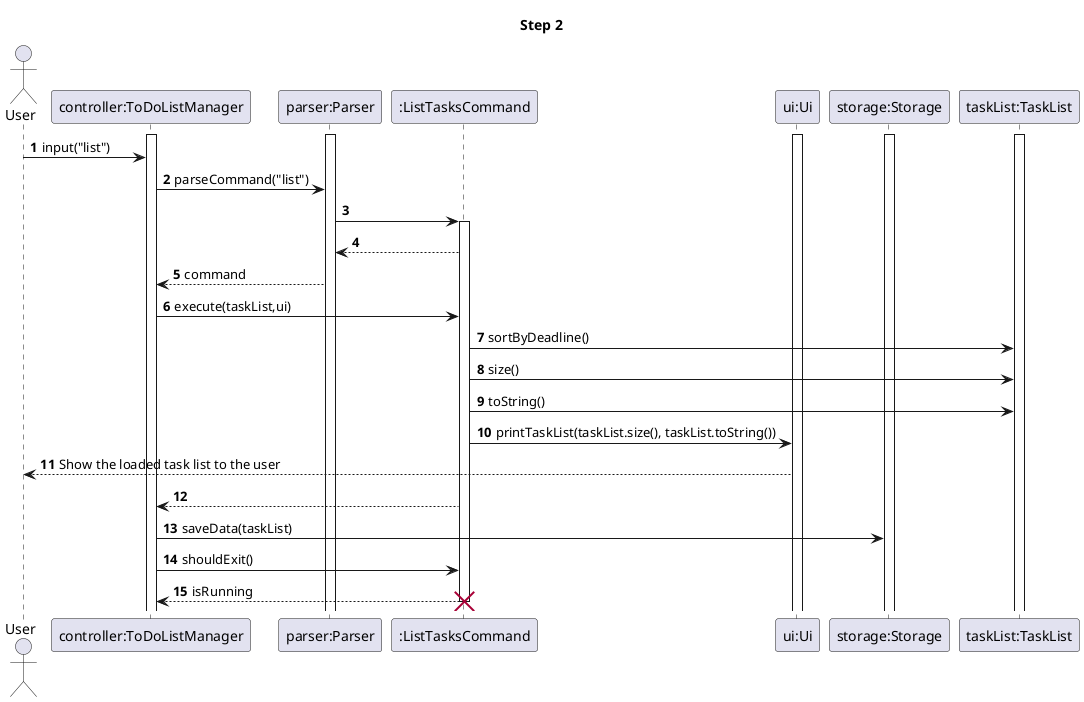 @startuml
'https://plantuml.com/sequence-diagram

autonumber
actor User
participant "controller:ToDoListManager" as ToDoListManager
participant "parser:Parser" as Parser
participant ":ListTasksCommand" as ListTasksCommand
participant "ui:Ui" as Ui
participant "storage:Storage" as Storage
participant "taskList:TaskList" as TaskList


title Step 2
activate ToDoListManager
activate Parser
activate Ui
activate Storage
activate TaskList
User -> ToDoListManager:input("list")
ToDoListManager -> Parser:parseCommand("list")

Parser -> ListTasksCommand
activate ListTasksCommand
Parser <-- ListTasksCommand
ToDoListManager <-- Parser:command
ToDoListManager -> ListTasksCommand:execute(taskList,ui)
ListTasksCommand -> TaskList:sortByDeadline()
ListTasksCommand -> TaskList:size()
ListTasksCommand -> TaskList:toString()
ListTasksCommand -> Ui:printTaskList(taskList.size(), taskList.toString())
Ui --> User:Show the loaded task list to the user

ToDoListManager <-- ListTasksCommand
ToDoListManager -> Storage:saveData(taskList)
ToDoListManager -> ListTasksCommand:shouldExit()
ToDoListManager <-- ListTasksCommand:isRunning
destroy ListTasksCommand

@enduml
